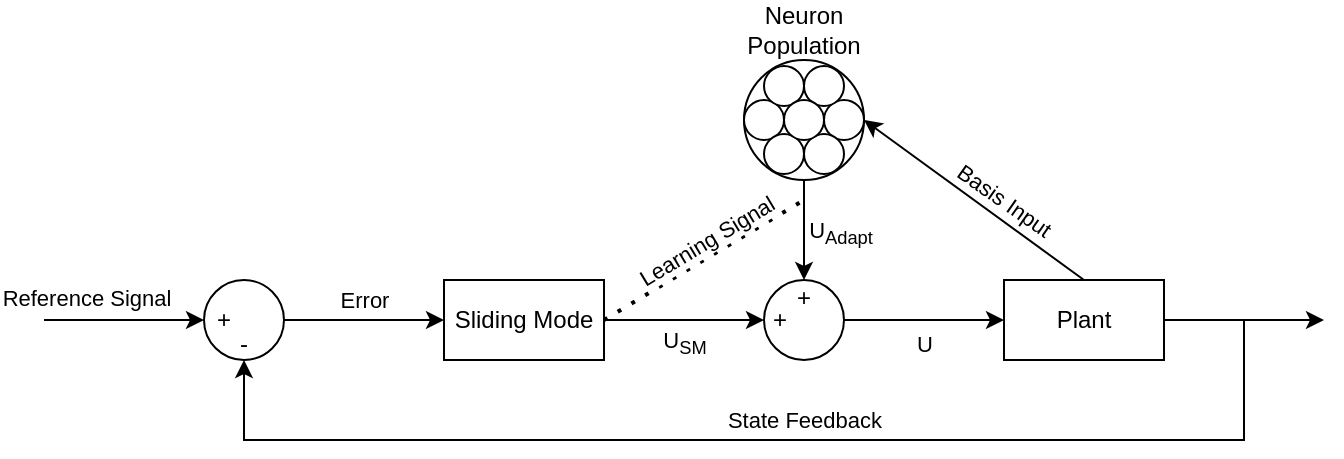 <mxfile version="24.8.4">
  <diagram name="Page-1" id="WAZKlR_oNBcHiGNMMaey">
    <mxGraphModel dx="819" dy="426" grid="1" gridSize="10" guides="1" tooltips="1" connect="1" arrows="1" fold="1" page="1" pageScale="1" pageWidth="850" pageHeight="1100" math="0" shadow="0">
      <root>
        <mxCell id="0" />
        <mxCell id="1" parent="0" />
        <mxCell id="MlxZKVlWyXe7RY-4Fydd-83" value="" style="ellipse;whiteSpace=wrap;html=1;aspect=fixed;" vertex="1" parent="1">
          <mxGeometry x="440" y="240" width="40" height="40" as="geometry" />
        </mxCell>
        <mxCell id="MlxZKVlWyXe7RY-4Fydd-4" value="Sliding Mode" style="rounded=0;whiteSpace=wrap;html=1;" vertex="1" parent="1">
          <mxGeometry x="280" y="240" width="80" height="40" as="geometry" />
        </mxCell>
        <mxCell id="MlxZKVlWyXe7RY-4Fydd-5" value="Plant" style="rounded=0;whiteSpace=wrap;html=1;" vertex="1" parent="1">
          <mxGeometry x="560" y="240" width="80" height="40" as="geometry" />
        </mxCell>
        <mxCell id="MlxZKVlWyXe7RY-4Fydd-10" value="" style="edgeStyle=orthogonalEdgeStyle;rounded=0;orthogonalLoop=1;jettySize=auto;html=1;" edge="1" parent="1" source="MlxZKVlWyXe7RY-4Fydd-7" target="MlxZKVlWyXe7RY-4Fydd-4">
          <mxGeometry relative="1" as="geometry" />
        </mxCell>
        <mxCell id="MlxZKVlWyXe7RY-4Fydd-80" value="Error" style="edgeLabel;html=1;align=center;verticalAlign=middle;resizable=0;points=[];" vertex="1" connectable="0" parent="MlxZKVlWyXe7RY-4Fydd-10">
          <mxGeometry x="0.068" y="-3" relative="1" as="geometry">
            <mxPoint x="-3" y="-13" as="offset" />
          </mxGeometry>
        </mxCell>
        <mxCell id="MlxZKVlWyXe7RY-4Fydd-7" value="" style="ellipse;whiteSpace=wrap;html=1;aspect=fixed;" vertex="1" parent="1">
          <mxGeometry x="160" y="240" width="40" height="40" as="geometry" />
        </mxCell>
        <mxCell id="MlxZKVlWyXe7RY-4Fydd-11" value="" style="endArrow=classic;html=1;rounded=0;entryX=0;entryY=0.5;entryDx=0;entryDy=0;" edge="1" parent="1" target="MlxZKVlWyXe7RY-4Fydd-7">
          <mxGeometry width="50" height="50" relative="1" as="geometry">
            <mxPoint x="80" y="260" as="sourcePoint" />
            <mxPoint x="150" y="259.5" as="targetPoint" />
          </mxGeometry>
        </mxCell>
        <mxCell id="MlxZKVlWyXe7RY-4Fydd-97" value="Reference Signal" style="edgeLabel;html=1;align=center;verticalAlign=middle;resizable=0;points=[];" vertex="1" connectable="0" parent="MlxZKVlWyXe7RY-4Fydd-11">
          <mxGeometry x="-0.489" y="-1" relative="1" as="geometry">
            <mxPoint y="-12" as="offset" />
          </mxGeometry>
        </mxCell>
        <mxCell id="MlxZKVlWyXe7RY-4Fydd-12" value="" style="endArrow=classic;html=1;rounded=0;entryX=0.5;entryY=1;entryDx=0;entryDy=0;exitX=1;exitY=0.5;exitDx=0;exitDy=0;" edge="1" parent="1" source="MlxZKVlWyXe7RY-4Fydd-5" target="MlxZKVlWyXe7RY-4Fydd-7">
          <mxGeometry width="50" height="50" relative="1" as="geometry">
            <mxPoint x="720" y="280" as="sourcePoint" />
            <mxPoint x="280" y="310" as="targetPoint" />
            <Array as="points">
              <mxPoint x="680" y="260" />
              <mxPoint x="680" y="320" />
              <mxPoint x="180" y="320" />
            </Array>
          </mxGeometry>
        </mxCell>
        <mxCell id="MlxZKVlWyXe7RY-4Fydd-99" value="State Feedback" style="edgeLabel;html=1;align=center;verticalAlign=middle;resizable=0;points=[];" vertex="1" connectable="0" parent="MlxZKVlWyXe7RY-4Fydd-12">
          <mxGeometry x="0.263" y="3" relative="1" as="geometry">
            <mxPoint x="84" y="-13" as="offset" />
          </mxGeometry>
        </mxCell>
        <mxCell id="MlxZKVlWyXe7RY-4Fydd-13" value="" style="endArrow=classic;html=1;rounded=0;exitX=1;exitY=0.5;exitDx=0;exitDy=0;" edge="1" parent="1" source="MlxZKVlWyXe7RY-4Fydd-5">
          <mxGeometry width="50" height="50" relative="1" as="geometry">
            <mxPoint x="690" y="250" as="sourcePoint" />
            <mxPoint x="720" y="260" as="targetPoint" />
          </mxGeometry>
        </mxCell>
        <mxCell id="MlxZKVlWyXe7RY-4Fydd-77" value="" style="group" vertex="1" connectable="0" parent="1">
          <mxGeometry x="430" y="130" width="60" height="60" as="geometry" />
        </mxCell>
        <mxCell id="MlxZKVlWyXe7RY-4Fydd-69" value="" style="ellipse;whiteSpace=wrap;html=1;aspect=fixed;" vertex="1" parent="MlxZKVlWyXe7RY-4Fydd-77">
          <mxGeometry width="60" height="60" as="geometry" />
        </mxCell>
        <mxCell id="MlxZKVlWyXe7RY-4Fydd-71" value="" style="ellipse;whiteSpace=wrap;html=1;aspect=fixed;" vertex="1" parent="MlxZKVlWyXe7RY-4Fydd-77">
          <mxGeometry y="20" width="20" height="20" as="geometry" />
        </mxCell>
        <mxCell id="MlxZKVlWyXe7RY-4Fydd-72" value="" style="ellipse;whiteSpace=wrap;html=1;aspect=fixed;" vertex="1" parent="MlxZKVlWyXe7RY-4Fydd-77">
          <mxGeometry x="40" y="20" width="20" height="20" as="geometry" />
        </mxCell>
        <mxCell id="MlxZKVlWyXe7RY-4Fydd-73" value="" style="ellipse;whiteSpace=wrap;html=1;aspect=fixed;" vertex="1" parent="MlxZKVlWyXe7RY-4Fydd-77">
          <mxGeometry x="10" y="3" width="20" height="20" as="geometry" />
        </mxCell>
        <mxCell id="MlxZKVlWyXe7RY-4Fydd-74" value="" style="ellipse;whiteSpace=wrap;html=1;aspect=fixed;" vertex="1" parent="MlxZKVlWyXe7RY-4Fydd-77">
          <mxGeometry x="30" y="3" width="20" height="20" as="geometry" />
        </mxCell>
        <mxCell id="MlxZKVlWyXe7RY-4Fydd-75" value="" style="ellipse;whiteSpace=wrap;html=1;aspect=fixed;" vertex="1" parent="MlxZKVlWyXe7RY-4Fydd-77">
          <mxGeometry x="30" y="37" width="20" height="20" as="geometry" />
        </mxCell>
        <mxCell id="MlxZKVlWyXe7RY-4Fydd-76" value="" style="ellipse;whiteSpace=wrap;html=1;aspect=fixed;" vertex="1" parent="MlxZKVlWyXe7RY-4Fydd-77">
          <mxGeometry x="10" y="37" width="20" height="20" as="geometry" />
        </mxCell>
        <mxCell id="MlxZKVlWyXe7RY-4Fydd-70" value="" style="ellipse;whiteSpace=wrap;html=1;aspect=fixed;" vertex="1" parent="MlxZKVlWyXe7RY-4Fydd-77">
          <mxGeometry x="20" y="20" width="20" height="20" as="geometry" />
        </mxCell>
        <mxCell id="MlxZKVlWyXe7RY-4Fydd-78" value="+" style="text;html=1;align=center;verticalAlign=middle;whiteSpace=wrap;rounded=0;" vertex="1" parent="1">
          <mxGeometry x="140" y="245" width="60" height="30" as="geometry" />
        </mxCell>
        <mxCell id="MlxZKVlWyXe7RY-4Fydd-79" value="-" style="text;html=1;align=center;verticalAlign=middle;whiteSpace=wrap;rounded=0;" vertex="1" parent="1">
          <mxGeometry x="150" y="257" width="60" height="30" as="geometry" />
        </mxCell>
        <mxCell id="MlxZKVlWyXe7RY-4Fydd-85" value="+" style="text;html=1;align=center;verticalAlign=middle;whiteSpace=wrap;rounded=0;" vertex="1" parent="1">
          <mxGeometry x="418" y="245" width="60" height="30" as="geometry" />
        </mxCell>
        <mxCell id="MlxZKVlWyXe7RY-4Fydd-86" value="+" style="text;html=1;align=center;verticalAlign=middle;whiteSpace=wrap;rounded=0;" vertex="1" parent="1">
          <mxGeometry x="430" y="234" width="60" height="30" as="geometry" />
        </mxCell>
        <mxCell id="MlxZKVlWyXe7RY-4Fydd-89" value="" style="endArrow=classic;html=1;rounded=0;exitX=1;exitY=0.5;exitDx=0;exitDy=0;entryX=0;entryY=0.5;entryDx=0;entryDy=0;" edge="1" parent="1" source="MlxZKVlWyXe7RY-4Fydd-4" target="MlxZKVlWyXe7RY-4Fydd-83">
          <mxGeometry width="50" height="50" relative="1" as="geometry">
            <mxPoint x="375" y="249" as="sourcePoint" />
            <mxPoint x="402" y="260" as="targetPoint" />
          </mxGeometry>
        </mxCell>
        <mxCell id="MlxZKVlWyXe7RY-4Fydd-100" value="U&lt;sub&gt;SM&lt;/sub&gt;" style="edgeLabel;html=1;align=center;verticalAlign=middle;resizable=0;points=[];" vertex="1" connectable="0" parent="MlxZKVlWyXe7RY-4Fydd-89">
          <mxGeometry x="-0.304" y="-1" relative="1" as="geometry">
            <mxPoint x="12" y="11" as="offset" />
          </mxGeometry>
        </mxCell>
        <mxCell id="MlxZKVlWyXe7RY-4Fydd-90" value="" style="edgeStyle=orthogonalEdgeStyle;rounded=0;orthogonalLoop=1;jettySize=auto;html=1;" edge="1" parent="1" source="MlxZKVlWyXe7RY-4Fydd-83" target="MlxZKVlWyXe7RY-4Fydd-5">
          <mxGeometry relative="1" as="geometry" />
        </mxCell>
        <mxCell id="MlxZKVlWyXe7RY-4Fydd-104" value="U" style="edgeLabel;html=1;align=center;verticalAlign=middle;resizable=0;points=[];" vertex="1" connectable="0" parent="MlxZKVlWyXe7RY-4Fydd-90">
          <mxGeometry x="0.096" relative="1" as="geometry">
            <mxPoint x="-4" y="12" as="offset" />
          </mxGeometry>
        </mxCell>
        <mxCell id="MlxZKVlWyXe7RY-4Fydd-92" value="" style="endArrow=classic;html=1;rounded=0;exitX=0.5;exitY=1;exitDx=0;exitDy=0;entryX=0.5;entryY=0;entryDx=0;entryDy=0;" edge="1" parent="1" source="MlxZKVlWyXe7RY-4Fydd-69" target="MlxZKVlWyXe7RY-4Fydd-83">
          <mxGeometry width="50" height="50" relative="1" as="geometry">
            <mxPoint x="468" y="217" as="sourcePoint" />
            <mxPoint x="518" y="167" as="targetPoint" />
          </mxGeometry>
        </mxCell>
        <mxCell id="MlxZKVlWyXe7RY-4Fydd-101" value="U&lt;sub&gt;Adapt&lt;/sub&gt;" style="edgeLabel;html=1;align=center;verticalAlign=middle;resizable=0;points=[];" vertex="1" connectable="0" parent="MlxZKVlWyXe7RY-4Fydd-92">
          <mxGeometry x="0.051" y="-1" relative="1" as="geometry">
            <mxPoint x="19" as="offset" />
          </mxGeometry>
        </mxCell>
        <mxCell id="MlxZKVlWyXe7RY-4Fydd-93" value="" style="endArrow=none;dashed=1;html=1;dashPattern=1 3;strokeWidth=2;rounded=0;exitX=1;exitY=0.5;exitDx=0;exitDy=0;" edge="1" parent="1" source="MlxZKVlWyXe7RY-4Fydd-4">
          <mxGeometry width="50" height="50" relative="1" as="geometry">
            <mxPoint x="410" y="254" as="sourcePoint" />
            <mxPoint x="460" y="200" as="targetPoint" />
          </mxGeometry>
        </mxCell>
        <mxCell id="MlxZKVlWyXe7RY-4Fydd-102" value="Learning Signal" style="edgeLabel;html=1;align=center;verticalAlign=middle;resizable=0;points=[];rotation=329;" vertex="1" connectable="0" parent="MlxZKVlWyXe7RY-4Fydd-93">
          <mxGeometry x="0.182" relative="1" as="geometry">
            <mxPoint x="-9" y="-4" as="offset" />
          </mxGeometry>
        </mxCell>
        <mxCell id="MlxZKVlWyXe7RY-4Fydd-96" value="" style="endArrow=classic;html=1;rounded=0;exitX=0.5;exitY=0;exitDx=0;exitDy=0;entryX=1;entryY=0.5;entryDx=0;entryDy=0;" edge="1" parent="1" source="MlxZKVlWyXe7RY-4Fydd-5" target="MlxZKVlWyXe7RY-4Fydd-72">
          <mxGeometry width="50" height="50" relative="1" as="geometry">
            <mxPoint x="600" y="190" as="sourcePoint" />
            <mxPoint x="650" y="140" as="targetPoint" />
          </mxGeometry>
        </mxCell>
        <mxCell id="MlxZKVlWyXe7RY-4Fydd-103" value="Basis Input" style="edgeLabel;html=1;align=center;verticalAlign=middle;resizable=0;points=[];rotation=35;" vertex="1" connectable="0" parent="MlxZKVlWyXe7RY-4Fydd-96">
          <mxGeometry x="-0.016" relative="1" as="geometry">
            <mxPoint x="14" y="-1" as="offset" />
          </mxGeometry>
        </mxCell>
        <mxCell id="MlxZKVlWyXe7RY-4Fydd-106" value="Neuron Population" style="text;html=1;align=center;verticalAlign=middle;whiteSpace=wrap;rounded=0;" vertex="1" parent="1">
          <mxGeometry x="430" y="100" width="60" height="30" as="geometry" />
        </mxCell>
      </root>
    </mxGraphModel>
  </diagram>
</mxfile>
